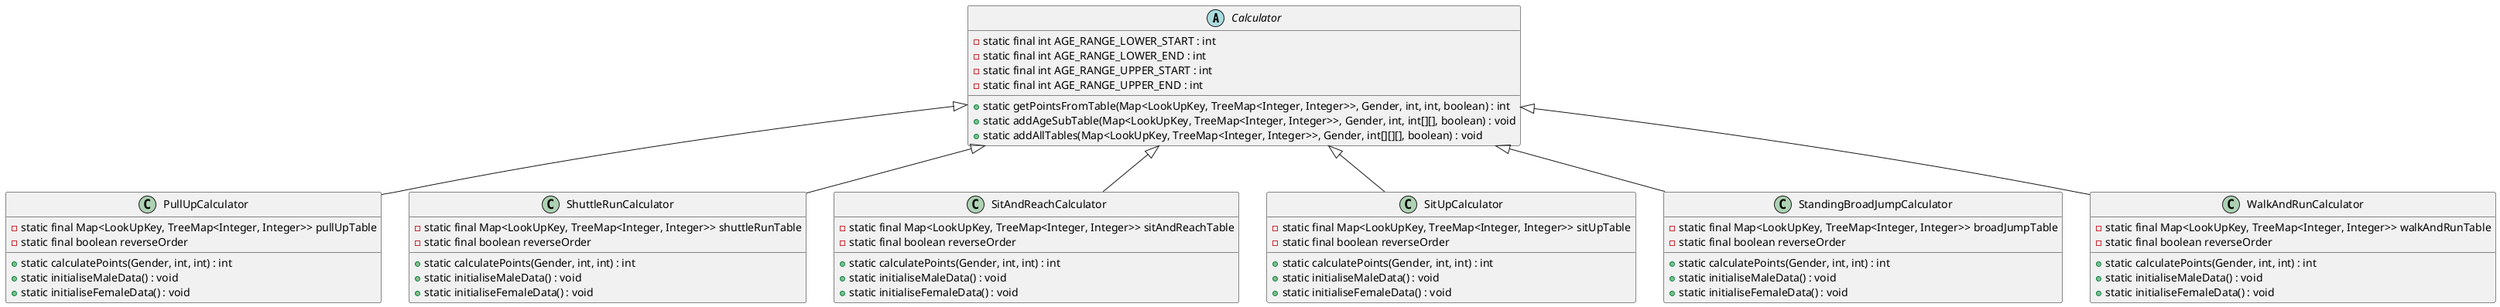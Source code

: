 @startuml

' Abstract class
abstract class Calculator {
    - static final int AGE_RANGE_LOWER_START : int
    - static final int AGE_RANGE_LOWER_END : int
    - static final int AGE_RANGE_UPPER_START : int
    - static final int AGE_RANGE_UPPER_END : int
    + static getPointsFromTable(Map<LookUpKey, TreeMap<Integer, Integer>>, Gender, int, int, boolean) : int
    + static addAgeSubTable(Map<LookUpKey, TreeMap<Integer, Integer>>, Gender, int, int[][], boolean) : void
    + static addAllTables(Map<LookUpKey, TreeMap<Integer, Integer>>, Gender, int[][][], boolean) : void
}

' Derived classes
class PullUpCalculator {
    - static final Map<LookUpKey, TreeMap<Integer, Integer>> pullUpTable
    - static final boolean reverseOrder
    + static calculatePoints(Gender, int, int) : int
    + static initialiseMaleData() : void
    + static initialiseFemaleData() : void
}

class ShuttleRunCalculator {
    - static final Map<LookUpKey, TreeMap<Integer, Integer>> shuttleRunTable
    - static final boolean reverseOrder
    + static calculatePoints(Gender, int, int) : int
    + static initialiseMaleData() : void
    + static initialiseFemaleData() : void
}

class SitAndReachCalculator {
    - static final Map<LookUpKey, TreeMap<Integer, Integer>> sitAndReachTable
    - static final boolean reverseOrder
    + static calculatePoints(Gender, int, int) : int
    + static initialiseMaleData() : void
    + static initialiseFemaleData() : void
}

class SitUpCalculator {
    - static final Map<LookUpKey, TreeMap<Integer, Integer>> sitUpTable
    - static final boolean reverseOrder
    + static calculatePoints(Gender, int, int) : int
    + static initialiseMaleData() : void
    + static initialiseFemaleData() : void
}

class StandingBroadJumpCalculator {
    - static final Map<LookUpKey, TreeMap<Integer, Integer>> broadJumpTable
    - static final boolean reverseOrder
    + static calculatePoints(Gender, int, int) : int
    + static initialiseMaleData() : void
    + static initialiseFemaleData() : void
}

class WalkAndRunCalculator {
    - static final Map<LookUpKey, TreeMap<Integer, Integer>> walkAndRunTable
    - static final boolean reverseOrder
    + static calculatePoints(Gender, int, int) : int
    + static initialiseMaleData() : void
    + static initialiseFemaleData() : void
}

' Relationships
Calculator <|-- PullUpCalculator
Calculator <|-- ShuttleRunCalculator
Calculator <|-- SitAndReachCalculator
Calculator <|-- SitUpCalculator
Calculator <|-- StandingBroadJumpCalculator
Calculator <|-- WalkAndRunCalculator

@enduml

